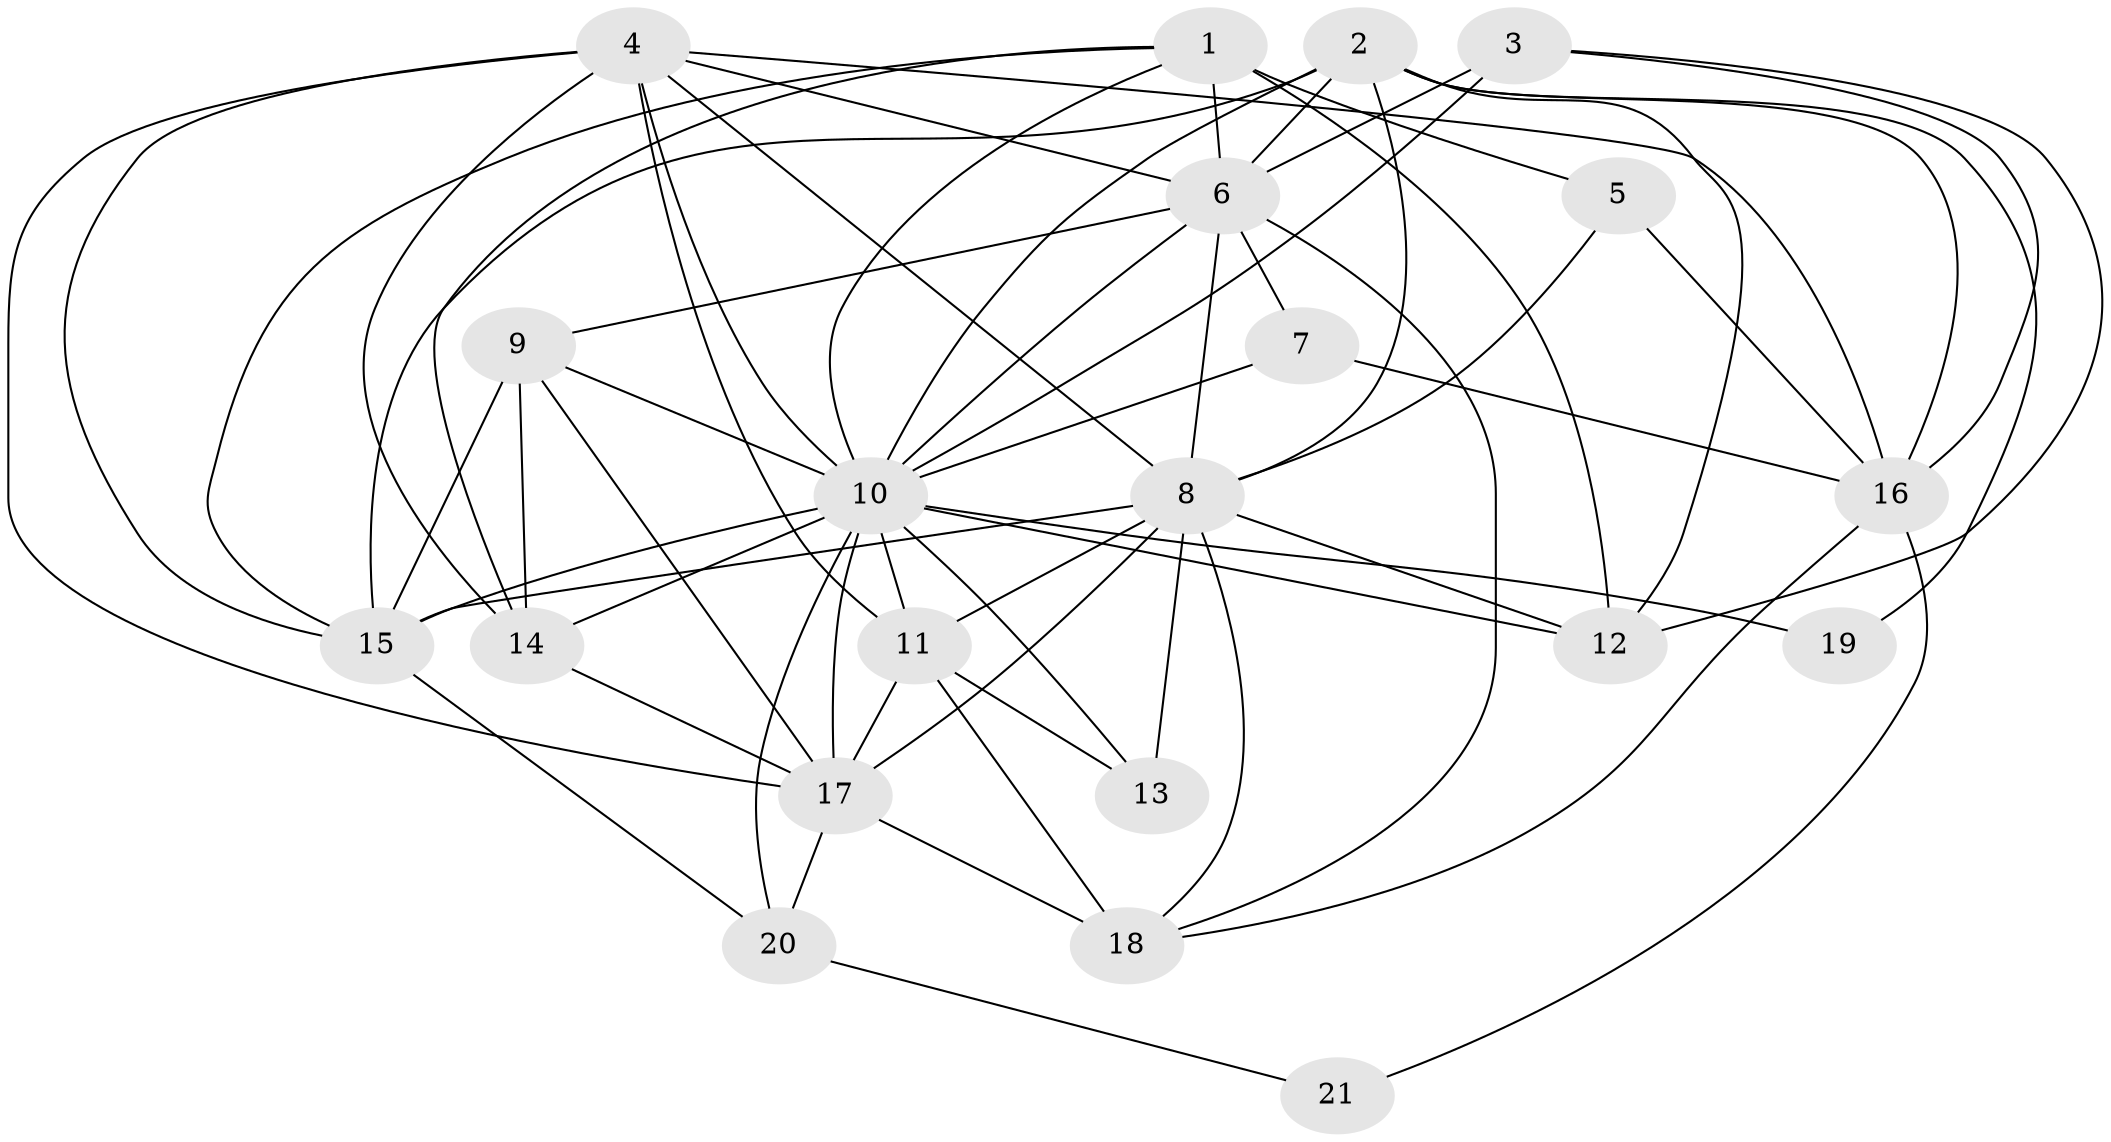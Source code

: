// original degree distribution, {3: 0.29411764705882354, 4: 0.23529411764705882, 6: 0.08823529411764706, 2: 0.11764705882352941, 5: 0.22058823529411764, 7: 0.04411764705882353}
// Generated by graph-tools (version 1.1) at 2025/50/03/04/25 22:50:56]
// undirected, 21 vertices, 62 edges
graph export_dot {
  node [color=gray90,style=filled];
  1;
  2;
  3;
  4;
  5;
  6;
  7;
  8;
  9;
  10;
  11;
  12;
  13;
  14;
  15;
  16;
  17;
  18;
  19;
  20;
  21;
  1 -- 5 [weight=2.0];
  1 -- 6 [weight=1.0];
  1 -- 10 [weight=1.0];
  1 -- 12 [weight=1.0];
  1 -- 14 [weight=1.0];
  1 -- 15 [weight=1.0];
  2 -- 6 [weight=1.0];
  2 -- 8 [weight=1.0];
  2 -- 10 [weight=1.0];
  2 -- 12 [weight=1.0];
  2 -- 15 [weight=1.0];
  2 -- 16 [weight=1.0];
  2 -- 19 [weight=1.0];
  3 -- 6 [weight=2.0];
  3 -- 10 [weight=1.0];
  3 -- 12 [weight=2.0];
  3 -- 16 [weight=1.0];
  4 -- 6 [weight=1.0];
  4 -- 8 [weight=3.0];
  4 -- 10 [weight=1.0];
  4 -- 11 [weight=1.0];
  4 -- 14 [weight=1.0];
  4 -- 15 [weight=2.0];
  4 -- 16 [weight=1.0];
  4 -- 17 [weight=1.0];
  5 -- 8 [weight=1.0];
  5 -- 16 [weight=1.0];
  6 -- 7 [weight=2.0];
  6 -- 8 [weight=2.0];
  6 -- 9 [weight=2.0];
  6 -- 10 [weight=3.0];
  6 -- 18 [weight=1.0];
  7 -- 10 [weight=2.0];
  7 -- 16 [weight=1.0];
  8 -- 11 [weight=1.0];
  8 -- 12 [weight=1.0];
  8 -- 13 [weight=4.0];
  8 -- 15 [weight=1.0];
  8 -- 17 [weight=1.0];
  8 -- 18 [weight=1.0];
  9 -- 10 [weight=2.0];
  9 -- 14 [weight=1.0];
  9 -- 15 [weight=1.0];
  9 -- 17 [weight=1.0];
  10 -- 11 [weight=1.0];
  10 -- 12 [weight=1.0];
  10 -- 13 [weight=2.0];
  10 -- 14 [weight=2.0];
  10 -- 15 [weight=4.0];
  10 -- 17 [weight=1.0];
  10 -- 19 [weight=2.0];
  10 -- 20 [weight=1.0];
  11 -- 13 [weight=1.0];
  11 -- 17 [weight=2.0];
  11 -- 18 [weight=2.0];
  14 -- 17 [weight=1.0];
  15 -- 20 [weight=1.0];
  16 -- 18 [weight=1.0];
  16 -- 21 [weight=1.0];
  17 -- 18 [weight=1.0];
  17 -- 20 [weight=1.0];
  20 -- 21 [weight=1.0];
}
